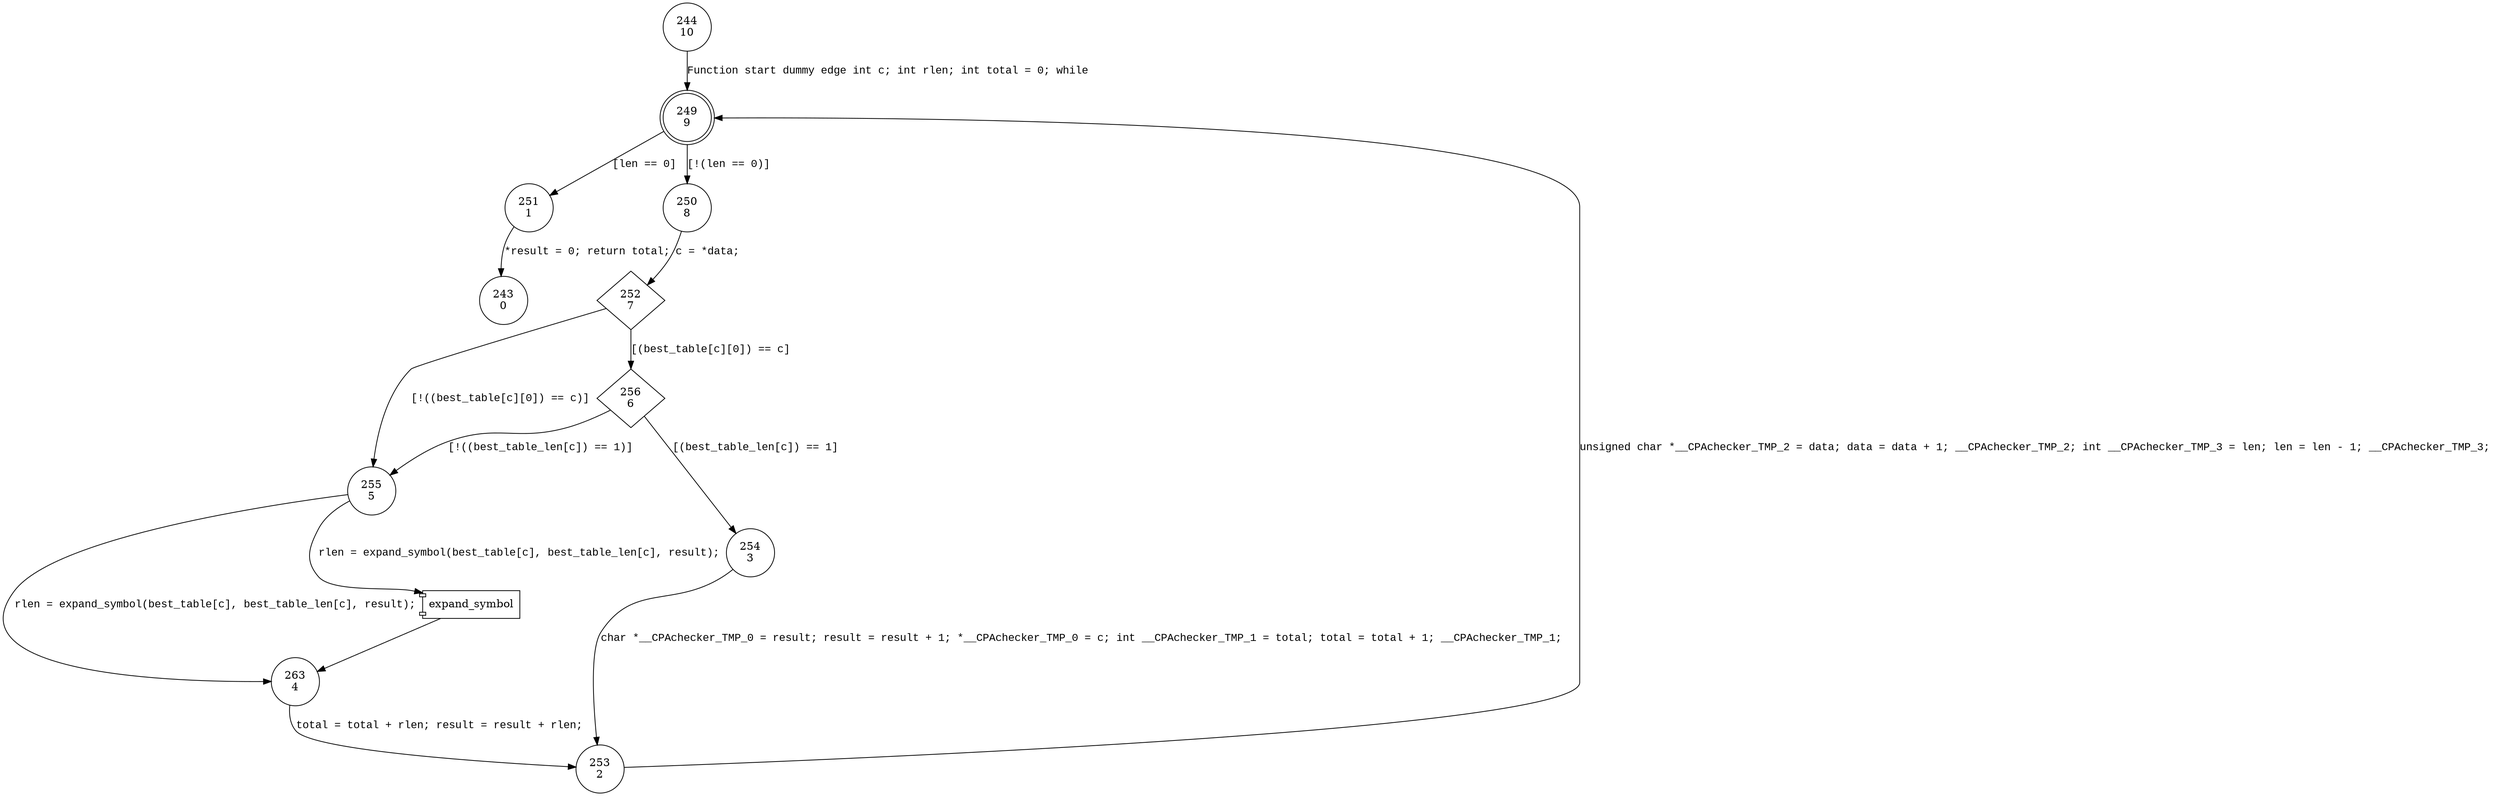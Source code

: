 digraph expand_symbol {
244 [shape="circle" label="244\n10"]
249 [shape="doublecircle" label="249\n9"]
251 [shape="circle" label="251\n1"]
250 [shape="circle" label="250\n8"]
252 [shape="diamond" label="252\n7"]
256 [shape="diamond" label="256\n6"]
255 [shape="circle" label="255\n5"]
263 [shape="circle" label="263\n4"]
253 [shape="circle" label="253\n2"]
254 [shape="circle" label="254\n3"]
243 [shape="circle" label="243\n0"]
244 -> 249 [label="Function start dummy edge int c; int rlen; int total = 0; while" fontname="Courier New"]
249 -> 251 [label="[len == 0]" fontname="Courier New"]
249 -> 250 [label="[!(len == 0)]" fontname="Courier New"]
252 -> 256 [label="[(best_table[c][0]) == c]" fontname="Courier New"]
252 -> 255 [label="[!((best_table[c][0]) == c)]" fontname="Courier New"]
100011 [shape="component" label="expand_symbol"]
255 -> 100011 [label="rlen = expand_symbol(best_table[c], best_table_len[c], result);" fontname="Courier New"]
100011 -> 263 [label="" fontname="Courier New"]
255 -> 263 [label="rlen = expand_symbol(best_table[c], best_table_len[c], result);" fontname="Courier New"]
263 -> 253 [label="total = total + rlen; result = result + rlen; " fontname="Courier New"]
253 -> 249 [label="unsigned char *__CPAchecker_TMP_2 = data; data = data + 1; __CPAchecker_TMP_2; int __CPAchecker_TMP_3 = len; len = len - 1; __CPAchecker_TMP_3; " fontname="Courier New"]
256 -> 254 [label="[(best_table_len[c]) == 1]" fontname="Courier New"]
256 -> 255 [label="[!((best_table_len[c]) == 1)]" fontname="Courier New"]
251 -> 243 [label="*result = 0; return total;" fontname="Courier New"]
250 -> 252 [label="c = *data;" fontname="Courier New"]
254 -> 253 [label="char *__CPAchecker_TMP_0 = result; result = result + 1; *__CPAchecker_TMP_0 = c; int __CPAchecker_TMP_1 = total; total = total + 1; __CPAchecker_TMP_1; " fontname="Courier New"]
}